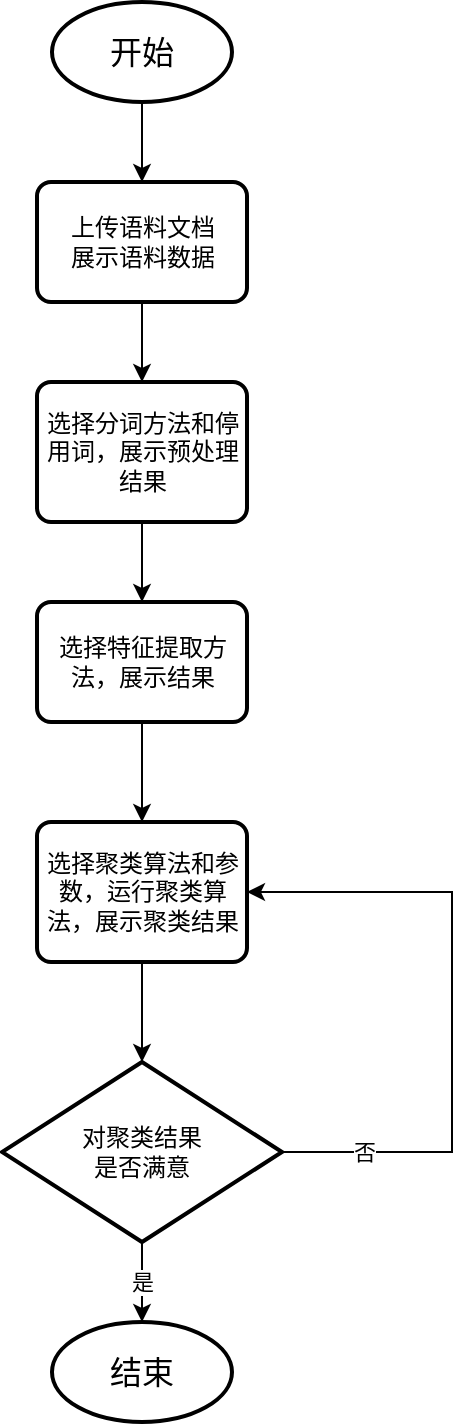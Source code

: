 <mxfile version="14.7.0" type="github">
  <diagram id="6a731a19-8d31-9384-78a2-239565b7b9f0" name="Page-1">
    <mxGraphModel dx="946" dy="509" grid="1" gridSize="10" guides="1" tooltips="1" connect="1" arrows="1" fold="1" page="1" pageScale="1" pageWidth="1169" pageHeight="827" background="none" math="0" shadow="0">
      <root>
        <mxCell id="0" />
        <mxCell id="1" parent="0" />
        <mxCell id="-N1bG7u-i1x_XuRm3Mxu-71" value="" style="edgeStyle=orthogonalEdgeStyle;rounded=0;orthogonalLoop=1;jettySize=auto;html=1;" edge="1" parent="1" source="-N1bG7u-i1x_XuRm3Mxu-55" target="-N1bG7u-i1x_XuRm3Mxu-59">
          <mxGeometry relative="1" as="geometry" />
        </mxCell>
        <mxCell id="-N1bG7u-i1x_XuRm3Mxu-55" value="&lt;font style=&quot;font-size: 16px&quot;&gt;开始&lt;/font&gt;" style="strokeWidth=2;html=1;shape=mxgraph.flowchart.start_1;whiteSpace=wrap;" vertex="1" parent="1">
          <mxGeometry x="350" y="180" width="90" height="50" as="geometry" />
        </mxCell>
        <mxCell id="-N1bG7u-i1x_XuRm3Mxu-70" value="" style="edgeStyle=orthogonalEdgeStyle;rounded=0;orthogonalLoop=1;jettySize=auto;html=1;" edge="1" parent="1" source="-N1bG7u-i1x_XuRm3Mxu-59" target="-N1bG7u-i1x_XuRm3Mxu-60">
          <mxGeometry relative="1" as="geometry" />
        </mxCell>
        <mxCell id="-N1bG7u-i1x_XuRm3Mxu-59" value="上传语料文档&lt;br&gt;展示语料数据" style="rounded=1;whiteSpace=wrap;html=1;absoluteArcSize=1;arcSize=14;strokeWidth=2;" vertex="1" parent="1">
          <mxGeometry x="342.5" y="270" width="105" height="60" as="geometry" />
        </mxCell>
        <mxCell id="-N1bG7u-i1x_XuRm3Mxu-69" style="edgeStyle=orthogonalEdgeStyle;rounded=0;orthogonalLoop=1;jettySize=auto;html=1;exitX=0.5;exitY=1;exitDx=0;exitDy=0;entryX=0.5;entryY=0;entryDx=0;entryDy=0;" edge="1" parent="1" source="-N1bG7u-i1x_XuRm3Mxu-60" target="-N1bG7u-i1x_XuRm3Mxu-61">
          <mxGeometry relative="1" as="geometry" />
        </mxCell>
        <mxCell id="-N1bG7u-i1x_XuRm3Mxu-60" value="选择分词方法和停用词，展示预处理结果" style="rounded=1;whiteSpace=wrap;html=1;absoluteArcSize=1;arcSize=14;strokeWidth=2;" vertex="1" parent="1">
          <mxGeometry x="342.5" y="370" width="105" height="70" as="geometry" />
        </mxCell>
        <mxCell id="-N1bG7u-i1x_XuRm3Mxu-68" style="edgeStyle=orthogonalEdgeStyle;rounded=0;orthogonalLoop=1;jettySize=auto;html=1;exitX=0.5;exitY=1;exitDx=0;exitDy=0;entryX=0.5;entryY=0;entryDx=0;entryDy=0;" edge="1" parent="1" source="-N1bG7u-i1x_XuRm3Mxu-61" target="-N1bG7u-i1x_XuRm3Mxu-62">
          <mxGeometry relative="1" as="geometry" />
        </mxCell>
        <mxCell id="-N1bG7u-i1x_XuRm3Mxu-61" value="选择特征提取方法，展示结果" style="rounded=1;whiteSpace=wrap;html=1;absoluteArcSize=1;arcSize=14;strokeWidth=2;" vertex="1" parent="1">
          <mxGeometry x="342.5" y="480" width="105" height="60" as="geometry" />
        </mxCell>
        <mxCell id="-N1bG7u-i1x_XuRm3Mxu-67" style="edgeStyle=orthogonalEdgeStyle;rounded=0;orthogonalLoop=1;jettySize=auto;html=1;exitX=0.5;exitY=1;exitDx=0;exitDy=0;entryX=0.5;entryY=0;entryDx=0;entryDy=0;entryPerimeter=0;" edge="1" parent="1" source="-N1bG7u-i1x_XuRm3Mxu-62" target="-N1bG7u-i1x_XuRm3Mxu-63">
          <mxGeometry relative="1" as="geometry" />
        </mxCell>
        <mxCell id="-N1bG7u-i1x_XuRm3Mxu-62" value="选择聚类算法和参数，运行聚类算法，展示聚类结果" style="rounded=1;whiteSpace=wrap;html=1;absoluteArcSize=1;arcSize=14;strokeWidth=2;" vertex="1" parent="1">
          <mxGeometry x="342.5" y="590" width="105" height="70" as="geometry" />
        </mxCell>
        <mxCell id="-N1bG7u-i1x_XuRm3Mxu-65" style="edgeStyle=orthogonalEdgeStyle;rounded=0;orthogonalLoop=1;jettySize=auto;html=1;exitX=1;exitY=0.5;exitDx=0;exitDy=0;exitPerimeter=0;entryX=1;entryY=0.5;entryDx=0;entryDy=0;" edge="1" parent="1" source="-N1bG7u-i1x_XuRm3Mxu-63" target="-N1bG7u-i1x_XuRm3Mxu-62">
          <mxGeometry relative="1" as="geometry">
            <Array as="points">
              <mxPoint x="550" y="755" />
              <mxPoint x="550" y="625" />
            </Array>
          </mxGeometry>
        </mxCell>
        <mxCell id="-N1bG7u-i1x_XuRm3Mxu-66" value="否" style="edgeLabel;html=1;align=center;verticalAlign=middle;resizable=0;points=[];" vertex="1" connectable="0" parent="-N1bG7u-i1x_XuRm3Mxu-65">
          <mxGeometry x="-0.635" relative="1" as="geometry">
            <mxPoint x="-17" as="offset" />
          </mxGeometry>
        </mxCell>
        <mxCell id="-N1bG7u-i1x_XuRm3Mxu-73" value="是" style="edgeStyle=orthogonalEdgeStyle;rounded=0;orthogonalLoop=1;jettySize=auto;html=1;" edge="1" parent="1" source="-N1bG7u-i1x_XuRm3Mxu-63" target="-N1bG7u-i1x_XuRm3Mxu-72">
          <mxGeometry relative="1" as="geometry" />
        </mxCell>
        <mxCell id="-N1bG7u-i1x_XuRm3Mxu-63" value="对聚类结果&lt;br&gt;是否满意" style="strokeWidth=2;html=1;shape=mxgraph.flowchart.decision;whiteSpace=wrap;" vertex="1" parent="1">
          <mxGeometry x="325" y="710" width="140" height="90" as="geometry" />
        </mxCell>
        <mxCell id="-N1bG7u-i1x_XuRm3Mxu-72" value="&lt;font style=&quot;font-size: 16px&quot;&gt;结束&lt;/font&gt;" style="strokeWidth=2;html=1;shape=mxgraph.flowchart.start_1;whiteSpace=wrap;" vertex="1" parent="1">
          <mxGeometry x="350" y="840" width="90" height="50" as="geometry" />
        </mxCell>
      </root>
    </mxGraphModel>
  </diagram>
</mxfile>
